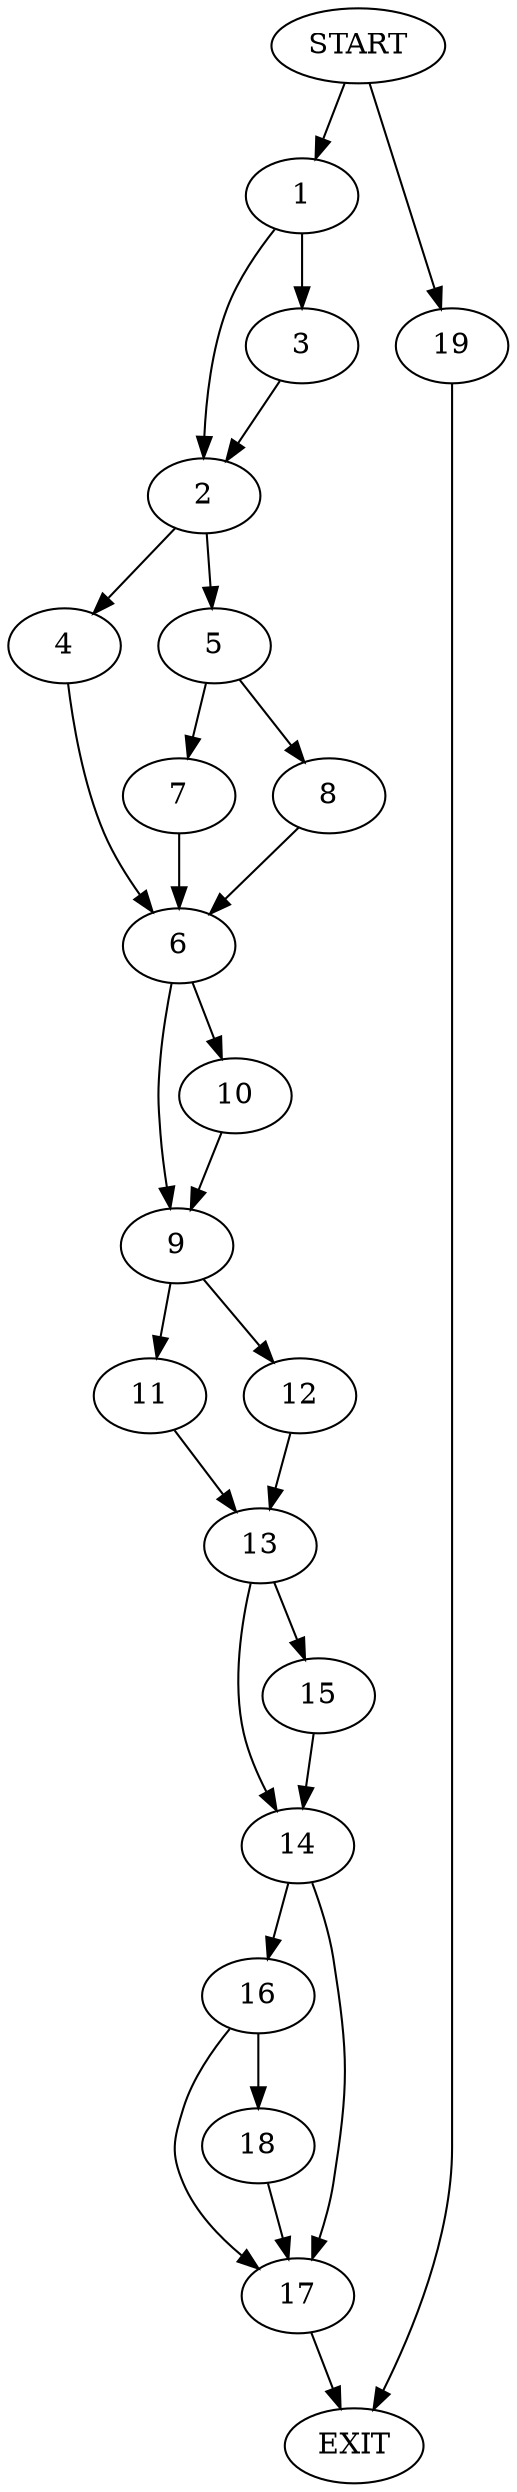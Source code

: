 digraph {
0 [label="START"]
20 [label="EXIT"]
0 -> 1
1 -> 2
1 -> 3
3 -> 2
2 -> 4
2 -> 5
4 -> 6
5 -> 7
5 -> 8
6 -> 9
6 -> 10
7 -> 6
8 -> 6
9 -> 11
9 -> 12
10 -> 9
11 -> 13
12 -> 13
13 -> 14
13 -> 15
15 -> 14
14 -> 16
14 -> 17
17 -> 20
16 -> 18
16 -> 17
18 -> 17
0 -> 19
19 -> 20
}
